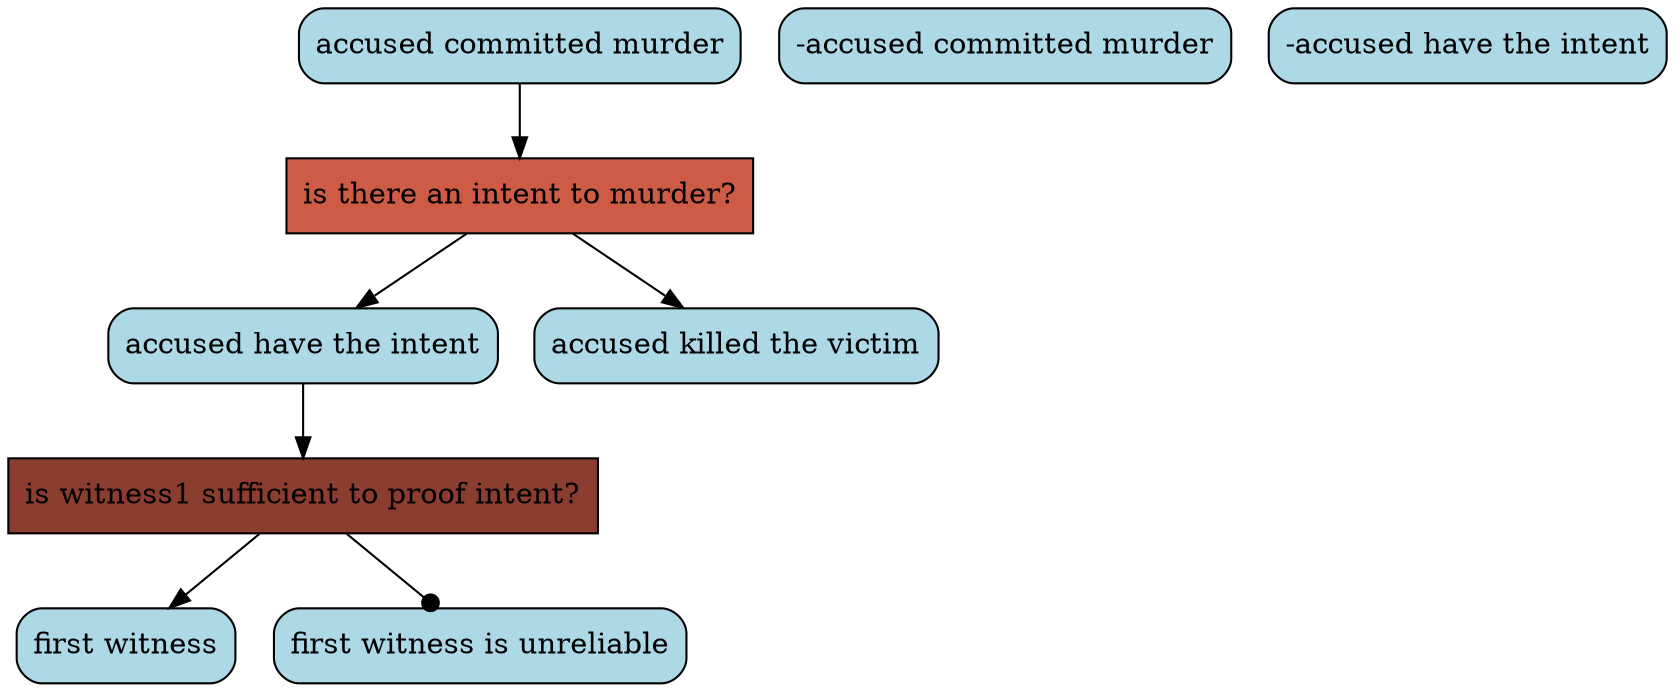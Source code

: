 digraph G{ 
"is there an intent to murder?" [color="black", fillcolor="coral3",fixedsize=false, shape=box, style="filled"]; 
"accused committed murder" [color="black", fillcolor="lightblue", fixedsize=false,  shape="box", style="rounded,filled"]; 
"-accused committed murder" [color="black", fillcolor="lightblue", fixedsize=false,  shape="box", style="rounded,filled"]; 
"accused have the intent" [color="black", fillcolor="lightblue", fixedsize=false,  shape="box", style="rounded,filled"]; 
"accused killed the victim" [color="black", fillcolor="lightblue", fixedsize=false,  shape="box", style="rounded,filled"]; 
"is witness1 sufficient to proof intent?" [color="black", fillcolor="coral4",fixedsize=false, shape=box, style="filled"]; 
"-accused have the intent" [color="black", fillcolor="lightblue", fixedsize=false,  shape="box", style="rounded,filled"]; 
"first witness" [color="black", fillcolor="lightblue", fixedsize=false,  shape="box", style="rounded,filled"]; 
"first witness is unreliable" [color="black", fillcolor="lightblue", fixedsize=false,  shape="box", style="rounded,filled"]; 
"accused committed murder" -> "is there an intent to murder?" ; 
"is there an intent to murder?" -> "accused have the intent" ; 
"is there an intent to murder?" -> "accused killed the victim" ; 
"accused have the intent" -> "is witness1 sufficient to proof intent?" ; 
"is witness1 sufficient to proof intent?" -> "first witness" ; 
"is witness1 sufficient to proof intent?" -> "first witness is unreliable" [arrowhead=dot] ; 
}
